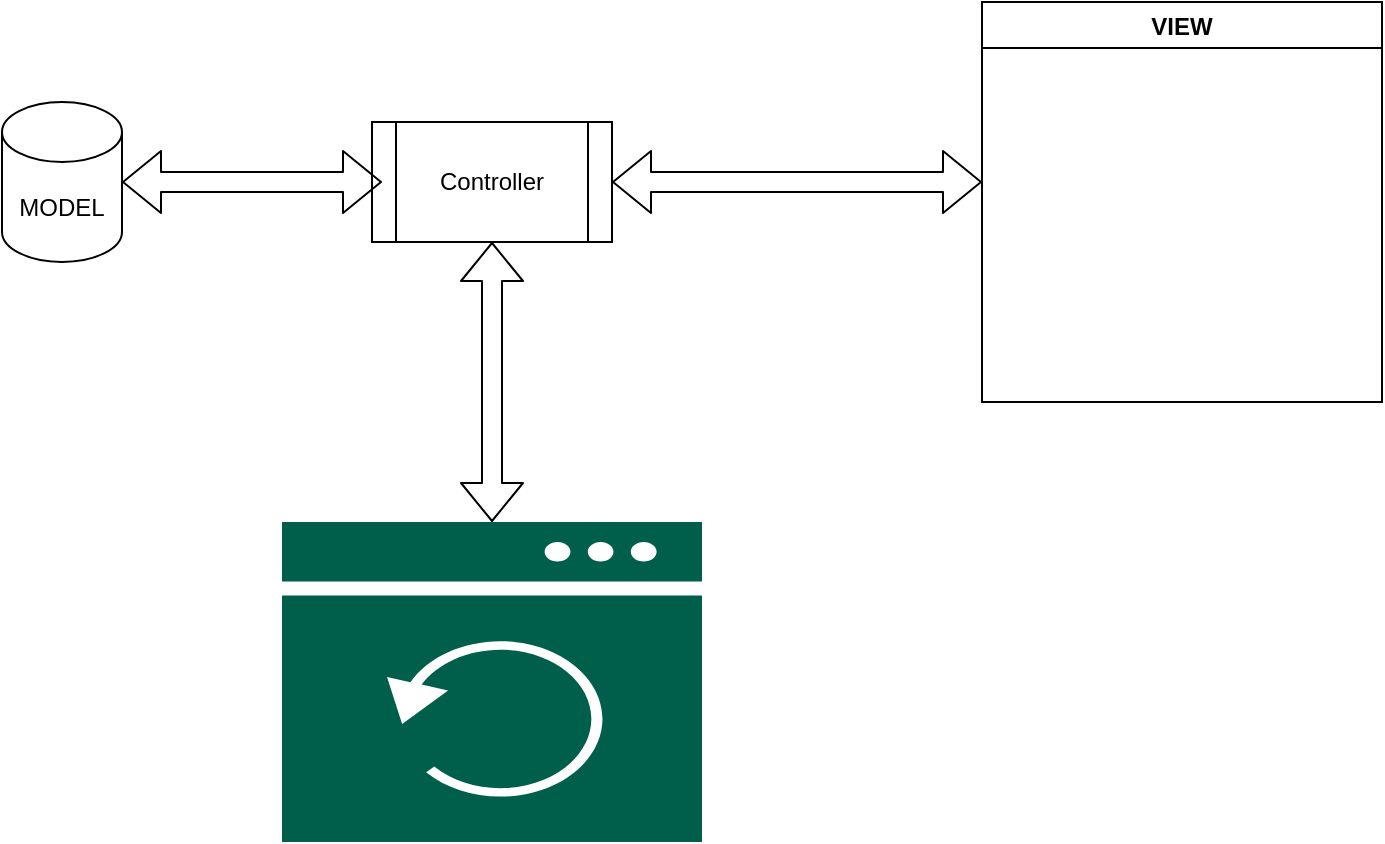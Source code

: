 <mxfile version="14.7.8" type="device"><diagram id="D5I4TYO1ocH9zhIz0mWz" name="Page-1"><mxGraphModel dx="1108" dy="484" grid="1" gridSize="10" guides="1" tooltips="1" connect="1" arrows="1" fold="1" page="1" pageScale="1" pageWidth="850" pageHeight="1100" math="0" shadow="0"><root><mxCell id="0"/><mxCell id="1" parent="0"/><mxCell id="LTwwM4_3aeNru9TfRstK-1" value="MODEL" style="shape=cylinder3;whiteSpace=wrap;html=1;boundedLbl=1;backgroundOutline=1;size=15;" vertex="1" parent="1"><mxGeometry x="80" y="170" width="60" height="80" as="geometry"/></mxCell><mxCell id="LTwwM4_3aeNru9TfRstK-2" value="VIEW" style="swimlane;" vertex="1" parent="1"><mxGeometry x="570" y="120" width="200" height="200" as="geometry"/></mxCell><mxCell id="LTwwM4_3aeNru9TfRstK-3" value="Controller" style="shape=process;whiteSpace=wrap;html=1;backgroundOutline=1;" vertex="1" parent="1"><mxGeometry x="265" y="180" width="120" height="60" as="geometry"/></mxCell><mxCell id="LTwwM4_3aeNru9TfRstK-5" value="" style="pointerEvents=1;shadow=0;dashed=0;html=1;strokeColor=none;fillColor=#005F4B;labelPosition=center;verticalLabelPosition=bottom;verticalAlign=top;align=center;outlineConnect=0;shape=mxgraph.veeam2.backup_browser;" vertex="1" parent="1"><mxGeometry x="220" y="380" width="210" height="160" as="geometry"/></mxCell><mxCell id="LTwwM4_3aeNru9TfRstK-6" value="" style="shape=flexArrow;endArrow=classic;startArrow=classic;html=1;entryX=0.5;entryY=1;entryDx=0;entryDy=0;" edge="1" parent="1" source="LTwwM4_3aeNru9TfRstK-5" target="LTwwM4_3aeNru9TfRstK-3"><mxGeometry width="100" height="100" relative="1" as="geometry"><mxPoint x="300" y="370" as="sourcePoint"/><mxPoint x="400" y="270" as="targetPoint"/></mxGeometry></mxCell><mxCell id="LTwwM4_3aeNru9TfRstK-7" value="" style="shape=flexArrow;endArrow=classic;startArrow=classic;html=1;exitX=1;exitY=0.5;exitDx=0;exitDy=0;" edge="1" parent="1" source="LTwwM4_3aeNru9TfRstK-3"><mxGeometry width="100" height="100" relative="1" as="geometry"><mxPoint x="335" y="390" as="sourcePoint"/><mxPoint x="570" y="210" as="targetPoint"/></mxGeometry></mxCell><mxCell id="LTwwM4_3aeNru9TfRstK-8" value="" style="shape=flexArrow;endArrow=classic;startArrow=classic;html=1;entryX=1;entryY=0.5;entryDx=0;entryDy=0;entryPerimeter=0;" edge="1" parent="1" target="LTwwM4_3aeNru9TfRstK-1"><mxGeometry width="100" height="100" relative="1" as="geometry"><mxPoint x="270" y="210" as="sourcePoint"/><mxPoint x="345" y="260" as="targetPoint"/></mxGeometry></mxCell></root></mxGraphModel></diagram></mxfile>